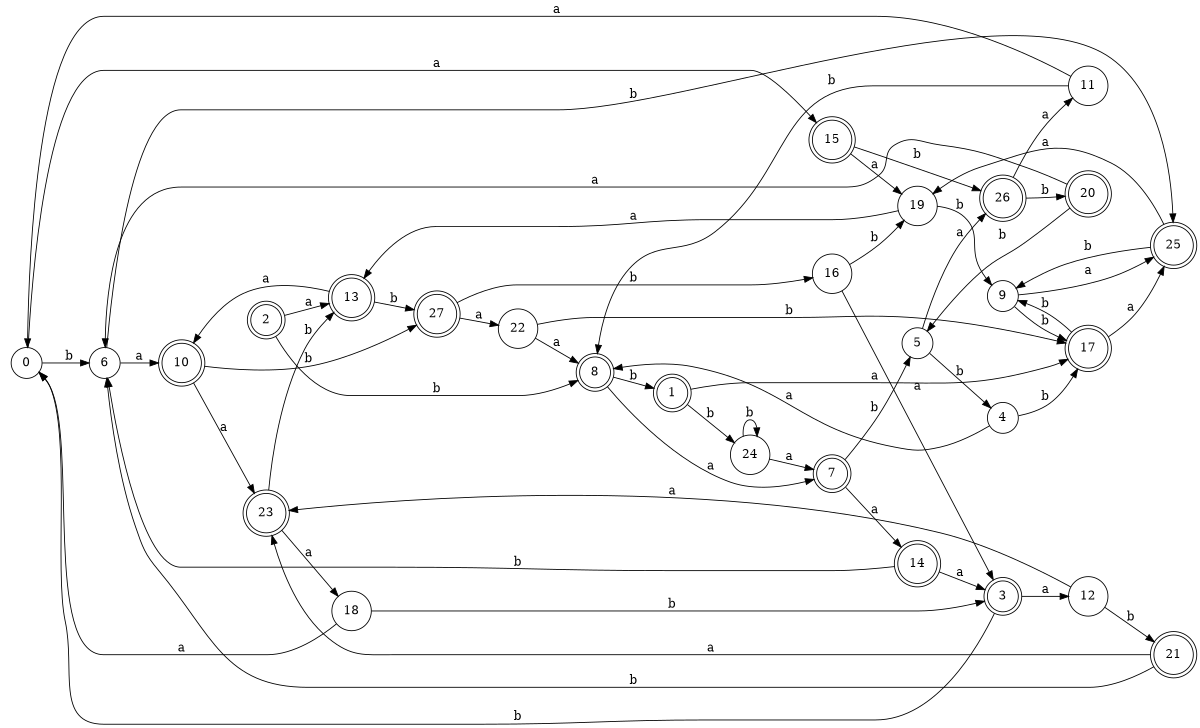 digraph n23_4 {
__start0 [label="" shape="none"];

rankdir=LR;
size="8,5";

s0 [style="filled", color="black", fillcolor="white" shape="circle", label="0"];
s1 [style="rounded,filled", color="black", fillcolor="white" shape="doublecircle", label="1"];
s2 [style="rounded,filled", color="black", fillcolor="white" shape="doublecircle", label="2"];
s3 [style="rounded,filled", color="black", fillcolor="white" shape="doublecircle", label="3"];
s4 [style="filled", color="black", fillcolor="white" shape="circle", label="4"];
s5 [style="filled", color="black", fillcolor="white" shape="circle", label="5"];
s6 [style="filled", color="black", fillcolor="white" shape="circle", label="6"];
s7 [style="rounded,filled", color="black", fillcolor="white" shape="doublecircle", label="7"];
s8 [style="rounded,filled", color="black", fillcolor="white" shape="doublecircle", label="8"];
s9 [style="filled", color="black", fillcolor="white" shape="circle", label="9"];
s10 [style="rounded,filled", color="black", fillcolor="white" shape="doublecircle", label="10"];
s11 [style="filled", color="black", fillcolor="white" shape="circle", label="11"];
s12 [style="filled", color="black", fillcolor="white" shape="circle", label="12"];
s13 [style="rounded,filled", color="black", fillcolor="white" shape="doublecircle", label="13"];
s14 [style="rounded,filled", color="black", fillcolor="white" shape="doublecircle", label="14"];
s15 [style="rounded,filled", color="black", fillcolor="white" shape="doublecircle", label="15"];
s16 [style="filled", color="black", fillcolor="white" shape="circle", label="16"];
s17 [style="rounded,filled", color="black", fillcolor="white" shape="doublecircle", label="17"];
s18 [style="filled", color="black", fillcolor="white" shape="circle", label="18"];
s19 [style="filled", color="black", fillcolor="white" shape="circle", label="19"];
s20 [style="rounded,filled", color="black", fillcolor="white" shape="doublecircle", label="20"];
s21 [style="rounded,filled", color="black", fillcolor="white" shape="doublecircle", label="21"];
s22 [style="filled", color="black", fillcolor="white" shape="circle", label="22"];
s23 [style="rounded,filled", color="black", fillcolor="white" shape="doublecircle", label="23"];
s24 [style="filled", color="black", fillcolor="white" shape="circle", label="24"];
s25 [style="rounded,filled", color="black", fillcolor="white" shape="doublecircle", label="25"];
s26 [style="rounded,filled", color="black", fillcolor="white" shape="doublecircle", label="26"];
s27 [style="rounded,filled", color="black", fillcolor="white" shape="doublecircle", label="27"];
s0 -> s15 [label="a"];
s0 -> s6 [label="b"];
s1 -> s17 [label="a"];
s1 -> s24 [label="b"];
s2 -> s13 [label="a"];
s2 -> s8 [label="b"];
s3 -> s12 [label="a"];
s3 -> s0 [label="b"];
s4 -> s8 [label="a"];
s4 -> s17 [label="b"];
s5 -> s26 [label="a"];
s5 -> s4 [label="b"];
s6 -> s10 [label="a"];
s6 -> s25 [label="b"];
s7 -> s14 [label="a"];
s7 -> s5 [label="b"];
s8 -> s7 [label="a"];
s8 -> s1 [label="b"];
s9 -> s25 [label="a"];
s9 -> s17 [label="b"];
s10 -> s23 [label="a"];
s10 -> s27 [label="b"];
s11 -> s0 [label="a"];
s11 -> s8 [label="b"];
s12 -> s23 [label="a"];
s12 -> s21 [label="b"];
s13 -> s10 [label="a"];
s13 -> s27 [label="b"];
s14 -> s3 [label="a"];
s14 -> s6 [label="b"];
s15 -> s19 [label="a"];
s15 -> s26 [label="b"];
s16 -> s3 [label="a"];
s16 -> s19 [label="b"];
s17 -> s25 [label="a"];
s17 -> s9 [label="b"];
s18 -> s0 [label="a"];
s18 -> s3 [label="b"];
s19 -> s13 [label="a"];
s19 -> s9 [label="b"];
s20 -> s6 [label="a"];
s20 -> s5 [label="b"];
s21 -> s23 [label="a"];
s21 -> s6 [label="b"];
s22 -> s8 [label="a"];
s22 -> s17 [label="b"];
s23 -> s18 [label="a"];
s23 -> s13 [label="b"];
s24 -> s7 [label="a"];
s24 -> s24 [label="b"];
s25 -> s19 [label="a"];
s25 -> s9 [label="b"];
s26 -> s11 [label="a"];
s26 -> s20 [label="b"];
s27 -> s22 [label="a"];
s27 -> s16 [label="b"];

}